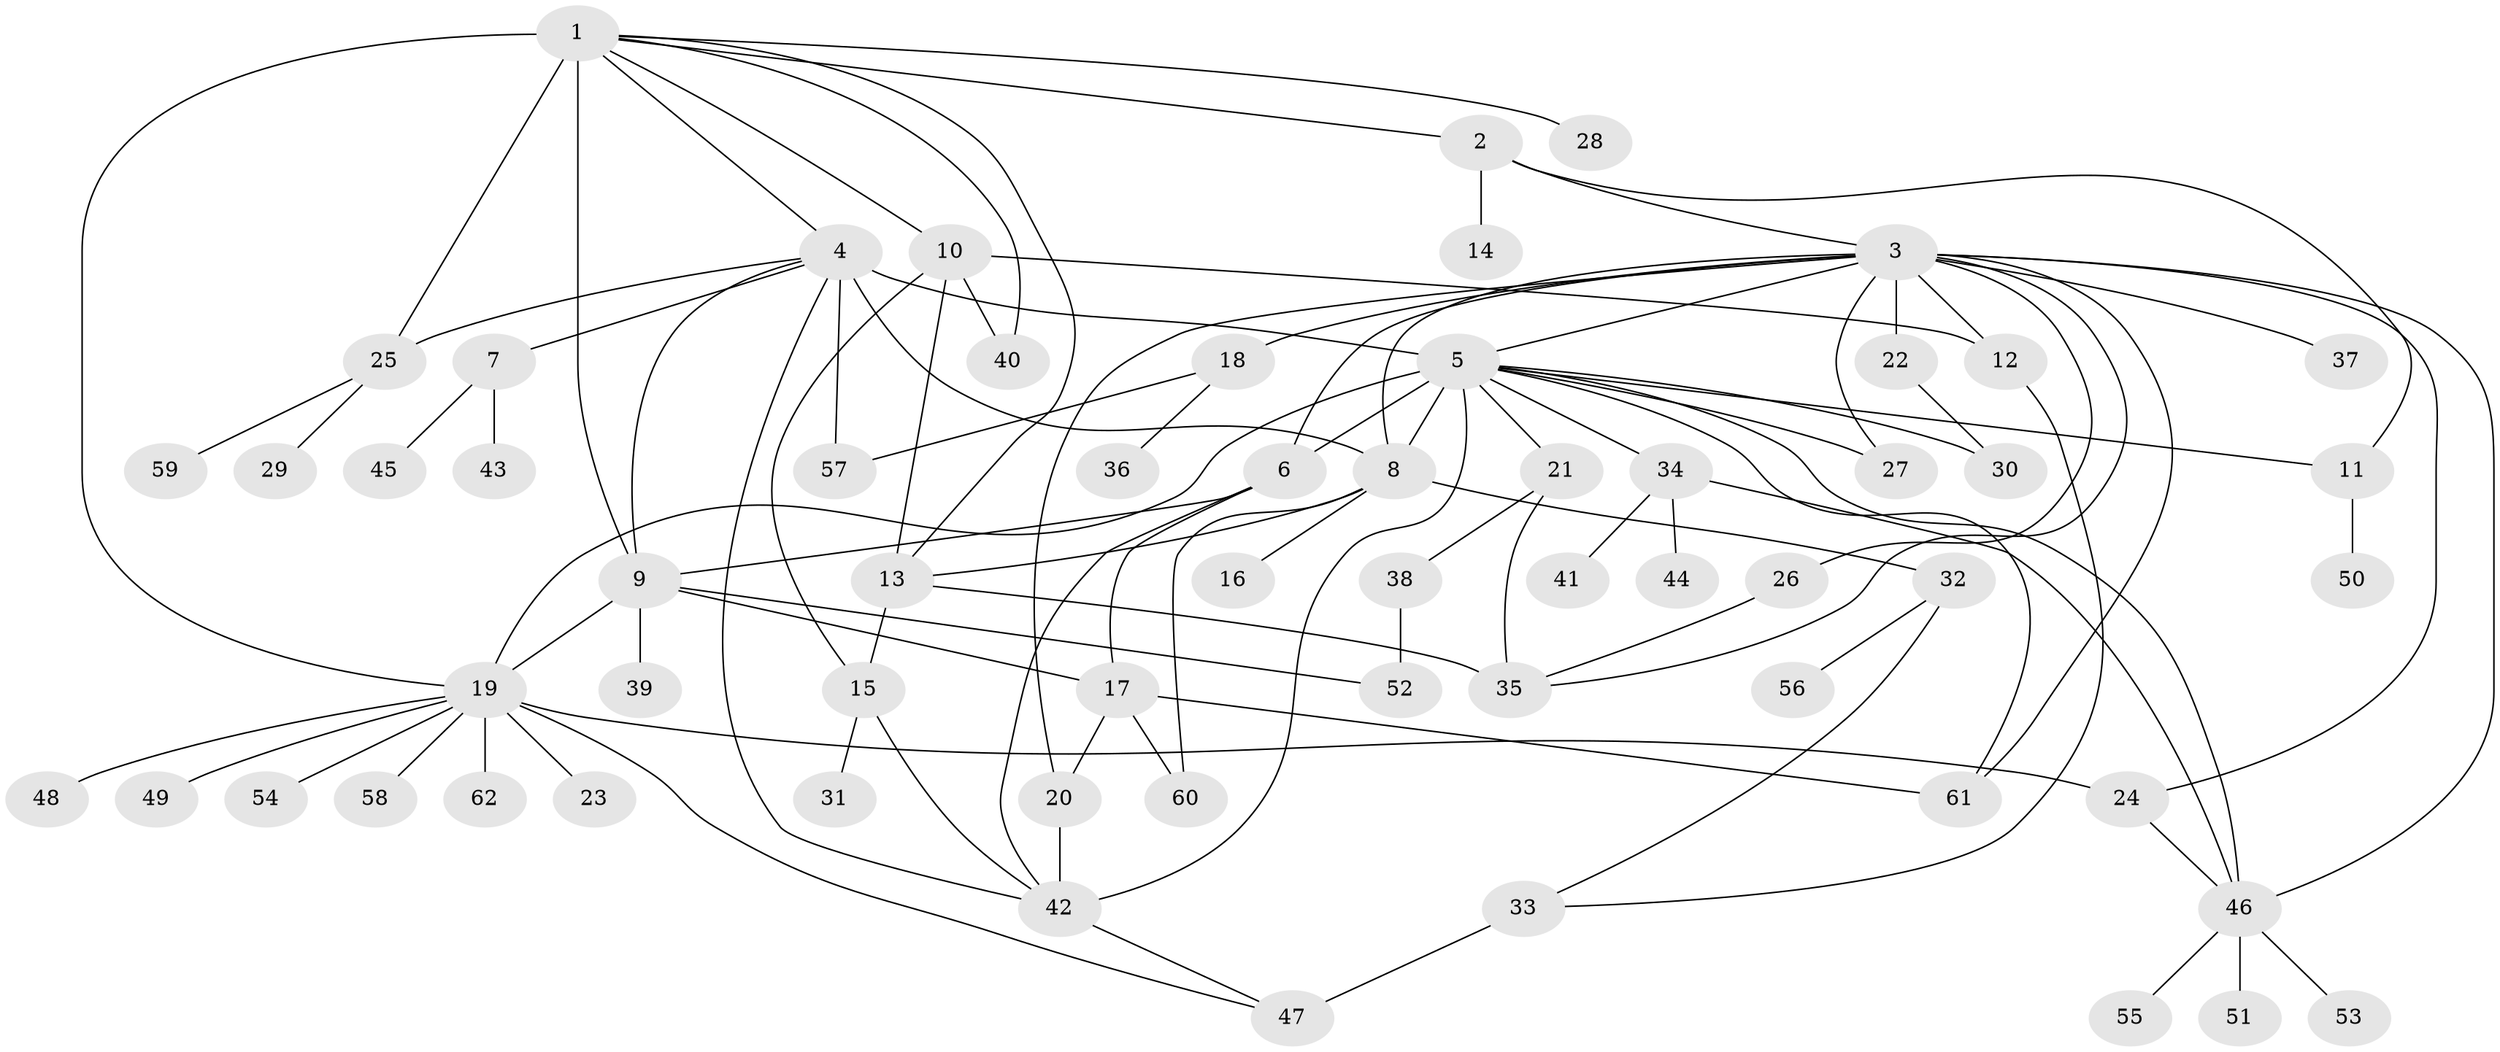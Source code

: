 // original degree distribution, {16: 0.008130081300813009, 5: 0.056910569105691054, 19: 0.008130081300813009, 3: 0.06504065040650407, 28: 0.008130081300813009, 6: 0.032520325203252036, 4: 0.04878048780487805, 9: 0.016260162601626018, 1: 0.5284552845528455, 8: 0.016260162601626018, 2: 0.2032520325203252, 13: 0.008130081300813009}
// Generated by graph-tools (version 1.1) at 2025/35/03/09/25 02:35:43]
// undirected, 62 vertices, 99 edges
graph export_dot {
graph [start="1"]
  node [color=gray90,style=filled];
  1;
  2;
  3;
  4;
  5;
  6;
  7;
  8;
  9;
  10;
  11;
  12;
  13;
  14;
  15;
  16;
  17;
  18;
  19;
  20;
  21;
  22;
  23;
  24;
  25;
  26;
  27;
  28;
  29;
  30;
  31;
  32;
  33;
  34;
  35;
  36;
  37;
  38;
  39;
  40;
  41;
  42;
  43;
  44;
  45;
  46;
  47;
  48;
  49;
  50;
  51;
  52;
  53;
  54;
  55;
  56;
  57;
  58;
  59;
  60;
  61;
  62;
  1 -- 2 [weight=1.0];
  1 -- 4 [weight=2.0];
  1 -- 9 [weight=1.0];
  1 -- 10 [weight=1.0];
  1 -- 13 [weight=1.0];
  1 -- 19 [weight=1.0];
  1 -- 25 [weight=6.0];
  1 -- 28 [weight=1.0];
  1 -- 40 [weight=1.0];
  2 -- 3 [weight=1.0];
  2 -- 11 [weight=1.0];
  2 -- 14 [weight=1.0];
  3 -- 5 [weight=1.0];
  3 -- 6 [weight=1.0];
  3 -- 8 [weight=1.0];
  3 -- 12 [weight=1.0];
  3 -- 18 [weight=1.0];
  3 -- 20 [weight=1.0];
  3 -- 22 [weight=4.0];
  3 -- 24 [weight=1.0];
  3 -- 26 [weight=1.0];
  3 -- 27 [weight=1.0];
  3 -- 35 [weight=1.0];
  3 -- 37 [weight=1.0];
  3 -- 46 [weight=1.0];
  3 -- 61 [weight=1.0];
  4 -- 5 [weight=11.0];
  4 -- 7 [weight=1.0];
  4 -- 8 [weight=1.0];
  4 -- 9 [weight=1.0];
  4 -- 25 [weight=1.0];
  4 -- 42 [weight=1.0];
  4 -- 57 [weight=1.0];
  5 -- 6 [weight=1.0];
  5 -- 8 [weight=1.0];
  5 -- 11 [weight=1.0];
  5 -- 19 [weight=1.0];
  5 -- 21 [weight=2.0];
  5 -- 27 [weight=1.0];
  5 -- 30 [weight=1.0];
  5 -- 34 [weight=1.0];
  5 -- 42 [weight=1.0];
  5 -- 46 [weight=1.0];
  5 -- 61 [weight=1.0];
  6 -- 9 [weight=1.0];
  6 -- 17 [weight=1.0];
  6 -- 42 [weight=1.0];
  7 -- 43 [weight=1.0];
  7 -- 45 [weight=1.0];
  8 -- 13 [weight=1.0];
  8 -- 16 [weight=1.0];
  8 -- 32 [weight=1.0];
  8 -- 60 [weight=1.0];
  9 -- 17 [weight=1.0];
  9 -- 19 [weight=1.0];
  9 -- 39 [weight=2.0];
  9 -- 52 [weight=1.0];
  10 -- 12 [weight=1.0];
  10 -- 13 [weight=1.0];
  10 -- 15 [weight=1.0];
  10 -- 40 [weight=3.0];
  11 -- 50 [weight=1.0];
  12 -- 33 [weight=1.0];
  13 -- 15 [weight=1.0];
  13 -- 35 [weight=1.0];
  15 -- 31 [weight=1.0];
  15 -- 42 [weight=1.0];
  17 -- 20 [weight=1.0];
  17 -- 60 [weight=1.0];
  17 -- 61 [weight=1.0];
  18 -- 36 [weight=1.0];
  18 -- 57 [weight=1.0];
  19 -- 23 [weight=1.0];
  19 -- 24 [weight=1.0];
  19 -- 47 [weight=1.0];
  19 -- 48 [weight=1.0];
  19 -- 49 [weight=1.0];
  19 -- 54 [weight=1.0];
  19 -- 58 [weight=1.0];
  19 -- 62 [weight=1.0];
  20 -- 42 [weight=2.0];
  21 -- 35 [weight=2.0];
  21 -- 38 [weight=1.0];
  22 -- 30 [weight=1.0];
  24 -- 46 [weight=1.0];
  25 -- 29 [weight=1.0];
  25 -- 59 [weight=1.0];
  26 -- 35 [weight=1.0];
  32 -- 33 [weight=1.0];
  32 -- 56 [weight=1.0];
  33 -- 47 [weight=2.0];
  34 -- 41 [weight=1.0];
  34 -- 44 [weight=1.0];
  34 -- 46 [weight=1.0];
  38 -- 52 [weight=1.0];
  42 -- 47 [weight=1.0];
  46 -- 51 [weight=1.0];
  46 -- 53 [weight=1.0];
  46 -- 55 [weight=1.0];
}
